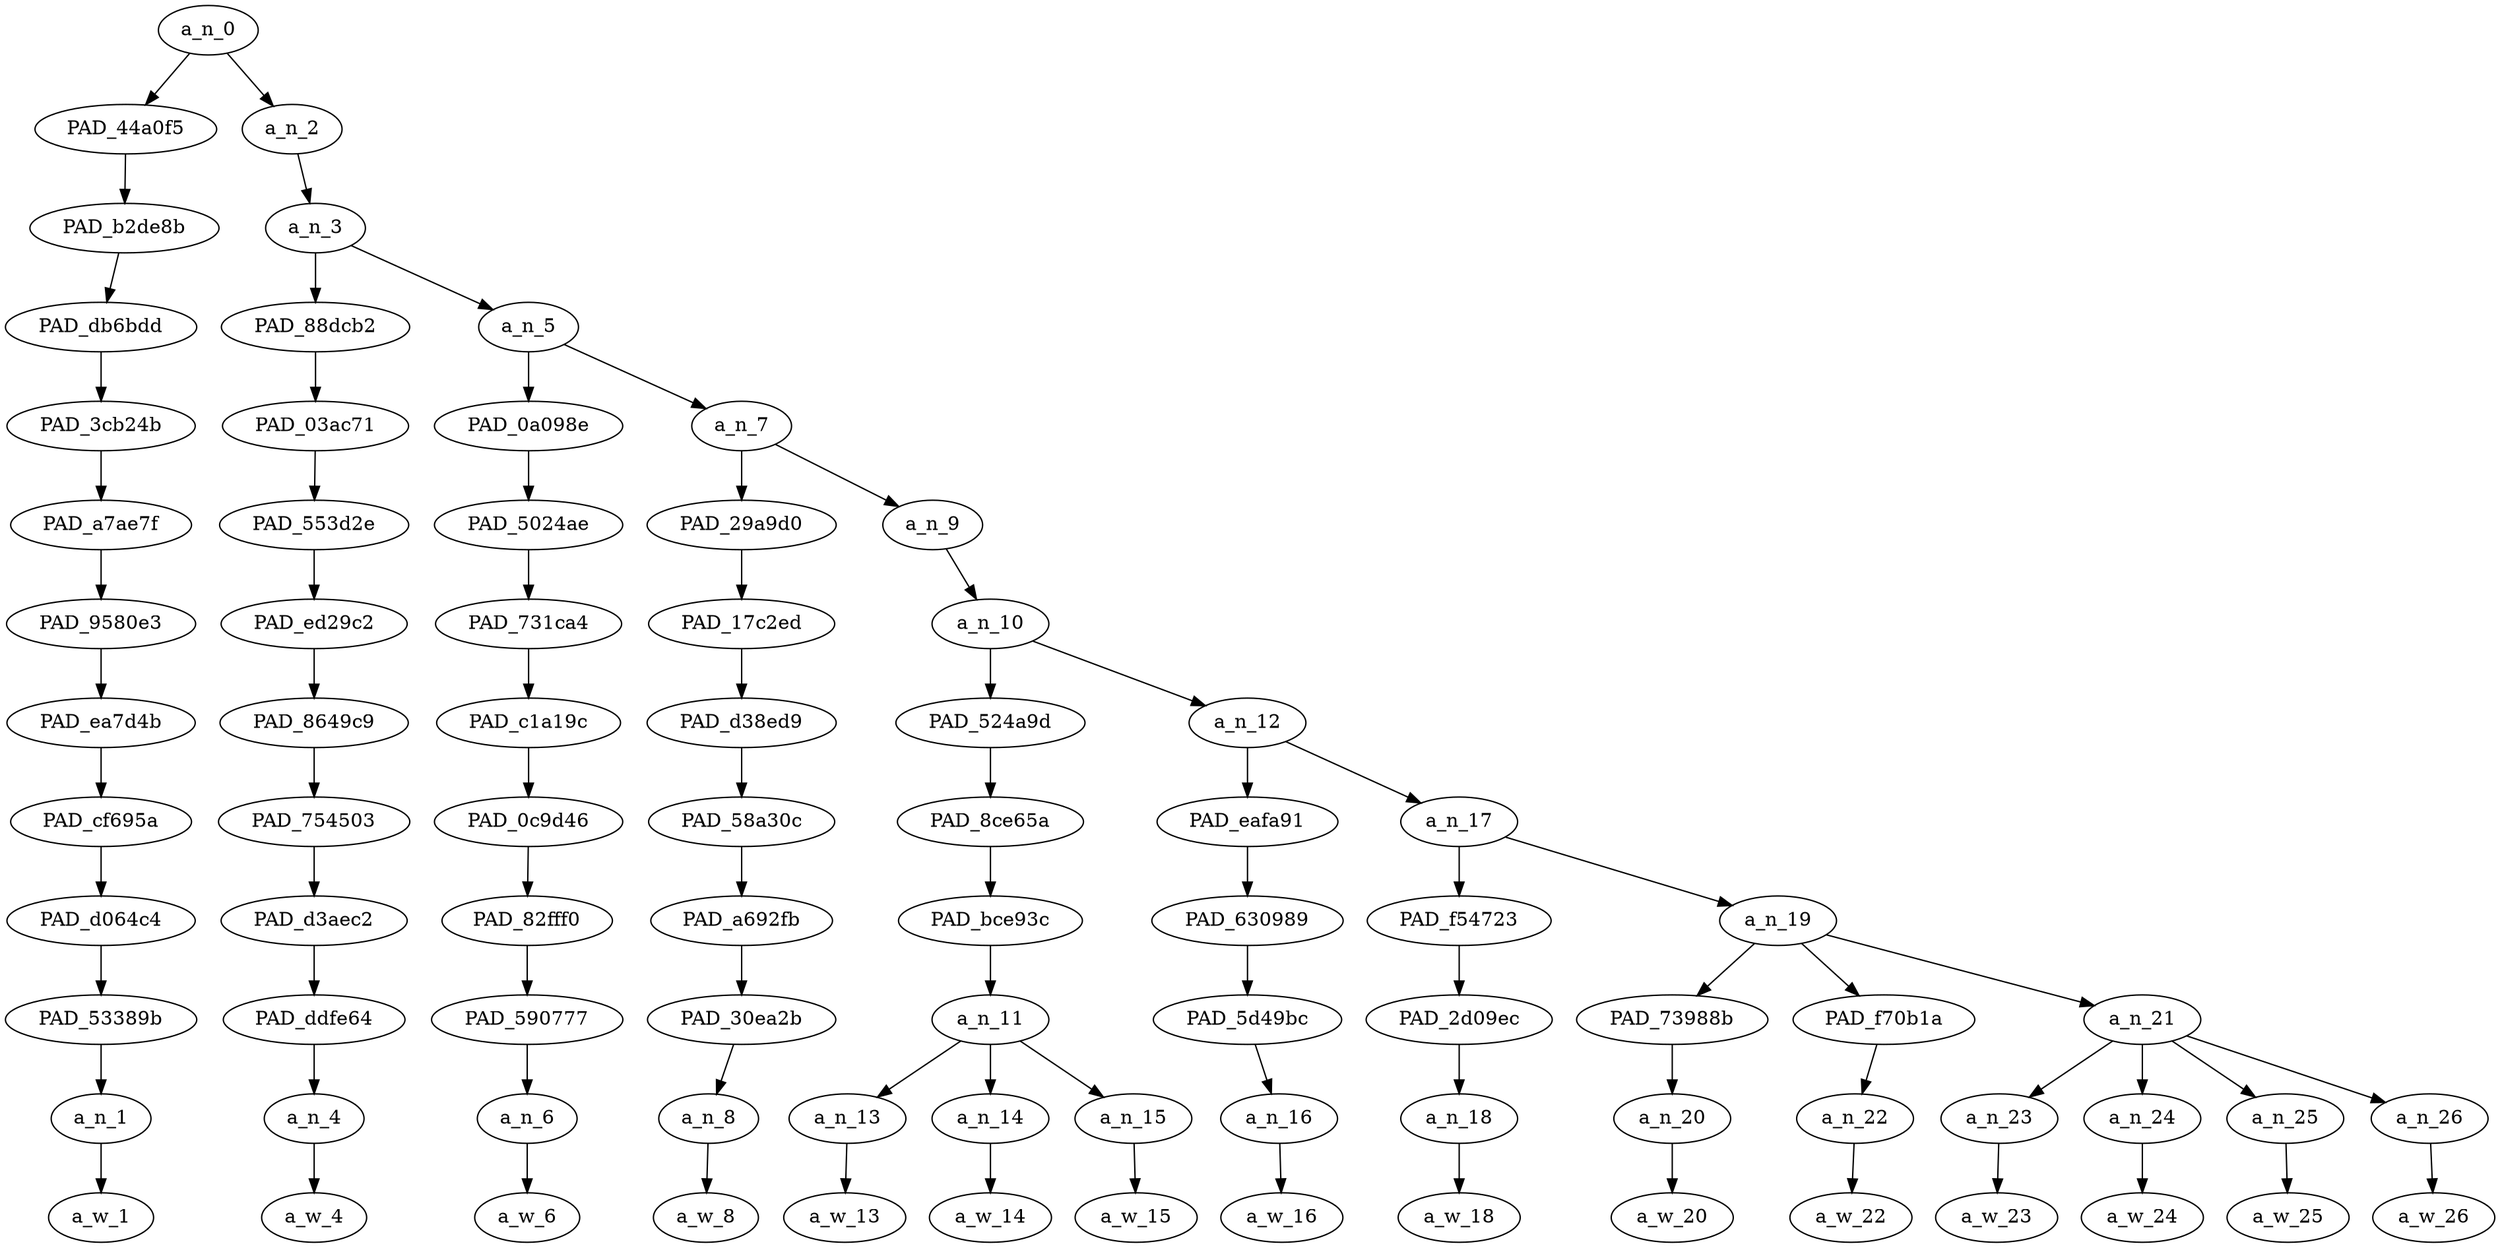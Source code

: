 strict digraph "" {
	a_n_0	[div_dir=1,
		index=0,
		level=12,
		pos="1.10546875,12!",
		text_span="[0, 1, 2, 3, 4, 5, 6, 7, 8, 9, 10, 11, 12, 13, 14]",
		value=1.00000001];
	PAD_44a0f5	[div_dir=1,
		index=0,
		level=11,
		pos="0.0,11!",
		text_span="[0]",
		value=0.05708117];
	a_n_0 -> PAD_44a0f5;
	a_n_2	[div_dir=1,
		index=1,
		level=11,
		pos="2.2109375,11!",
		text_span="[1, 2, 3, 4, 5, 6, 7, 8, 9, 10, 11, 12, 13, 14]",
		value=0.94193352];
	a_n_0 -> a_n_2;
	PAD_b2de8b	[div_dir=1,
		index=0,
		level=10,
		pos="0.0,10!",
		text_span="[0]",
		value=0.05708117];
	PAD_44a0f5 -> PAD_b2de8b;
	PAD_db6bdd	[div_dir=1,
		index=0,
		level=9,
		pos="0.0,9!",
		text_span="[0]",
		value=0.05708117];
	PAD_b2de8b -> PAD_db6bdd;
	PAD_3cb24b	[div_dir=1,
		index=0,
		level=8,
		pos="0.0,8!",
		text_span="[0]",
		value=0.05708117];
	PAD_db6bdd -> PAD_3cb24b;
	PAD_a7ae7f	[div_dir=1,
		index=0,
		level=7,
		pos="0.0,7!",
		text_span="[0]",
		value=0.05708117];
	PAD_3cb24b -> PAD_a7ae7f;
	PAD_9580e3	[div_dir=1,
		index=0,
		level=6,
		pos="0.0,6!",
		text_span="[0]",
		value=0.05708117];
	PAD_a7ae7f -> PAD_9580e3;
	PAD_ea7d4b	[div_dir=1,
		index=0,
		level=5,
		pos="0.0,5!",
		text_span="[0]",
		value=0.05708117];
	PAD_9580e3 -> PAD_ea7d4b;
	PAD_cf695a	[div_dir=1,
		index=0,
		level=4,
		pos="0.0,4!",
		text_span="[0]",
		value=0.05708117];
	PAD_ea7d4b -> PAD_cf695a;
	PAD_d064c4	[div_dir=1,
		index=0,
		level=3,
		pos="0.0,3!",
		text_span="[0]",
		value=0.05708117];
	PAD_cf695a -> PAD_d064c4;
	PAD_53389b	[div_dir=1,
		index=0,
		level=2,
		pos="0.0,2!",
		text_span="[0]",
		value=0.05708117];
	PAD_d064c4 -> PAD_53389b;
	a_n_1	[div_dir=1,
		index=0,
		level=1,
		pos="0.0,1!",
		text_span="[0]",
		value=0.05708117];
	PAD_53389b -> a_n_1;
	a_w_1	[div_dir=0,
		index=0,
		level=0,
		pos="0,0!",
		text_span="[0]",
		value=who];
	a_n_1 -> a_w_1;
	a_n_3	[div_dir=1,
		index=1,
		level=10,
		pos="2.2109375,10!",
		text_span="[1, 2, 3, 4, 5, 6, 7, 8, 9, 10, 11, 12, 13, 14]",
		value=0.94102648];
	a_n_2 -> a_n_3;
	PAD_88dcb2	[div_dir=1,
		index=1,
		level=9,
		pos="1.0,9!",
		text_span="[1]",
		value=0.02952037];
	a_n_3 -> PAD_88dcb2;
	a_n_5	[div_dir=1,
		index=2,
		level=9,
		pos="3.421875,9!",
		text_span="[2, 3, 4, 5, 6, 7, 8, 9, 10, 11, 12, 13, 14]",
		value=0.91059907];
	a_n_3 -> a_n_5;
	PAD_03ac71	[div_dir=1,
		index=1,
		level=8,
		pos="1.0,8!",
		text_span="[1]",
		value=0.02952037];
	PAD_88dcb2 -> PAD_03ac71;
	PAD_553d2e	[div_dir=1,
		index=1,
		level=7,
		pos="1.0,7!",
		text_span="[1]",
		value=0.02952037];
	PAD_03ac71 -> PAD_553d2e;
	PAD_ed29c2	[div_dir=1,
		index=1,
		level=6,
		pos="1.0,6!",
		text_span="[1]",
		value=0.02952037];
	PAD_553d2e -> PAD_ed29c2;
	PAD_8649c9	[div_dir=1,
		index=1,
		level=5,
		pos="1.0,5!",
		text_span="[1]",
		value=0.02952037];
	PAD_ed29c2 -> PAD_8649c9;
	PAD_754503	[div_dir=1,
		index=1,
		level=4,
		pos="1.0,4!",
		text_span="[1]",
		value=0.02952037];
	PAD_8649c9 -> PAD_754503;
	PAD_d3aec2	[div_dir=1,
		index=1,
		level=3,
		pos="1.0,3!",
		text_span="[1]",
		value=0.02952037];
	PAD_754503 -> PAD_d3aec2;
	PAD_ddfe64	[div_dir=1,
		index=1,
		level=2,
		pos="1.0,2!",
		text_span="[1]",
		value=0.02952037];
	PAD_d3aec2 -> PAD_ddfe64;
	a_n_4	[div_dir=1,
		index=1,
		level=1,
		pos="1.0,1!",
		text_span="[1]",
		value=0.02952037];
	PAD_ddfe64 -> a_n_4;
	a_w_4	[div_dir=0,
		index=1,
		level=0,
		pos="1,0!",
		text_span="[1]",
		value=would];
	a_n_4 -> a_w_4;
	PAD_0a098e	[div_dir=1,
		index=2,
		level=8,
		pos="2.0,8!",
		text_span="[2]",
		value=0.03415714];
	a_n_5 -> PAD_0a098e;
	a_n_7	[div_dir=1,
		index=3,
		level=8,
		pos="4.84375,8!",
		text_span="[3, 4, 5, 6, 7, 8, 9, 10, 11, 12, 13, 14]",
		value=0.87553421];
	a_n_5 -> a_n_7;
	PAD_5024ae	[div_dir=1,
		index=2,
		level=7,
		pos="2.0,7!",
		text_span="[2]",
		value=0.03415714];
	PAD_0a098e -> PAD_5024ae;
	PAD_731ca4	[div_dir=1,
		index=2,
		level=6,
		pos="2.0,6!",
		text_span="[2]",
		value=0.03415714];
	PAD_5024ae -> PAD_731ca4;
	PAD_c1a19c	[div_dir=1,
		index=2,
		level=5,
		pos="2.0,5!",
		text_span="[2]",
		value=0.03415714];
	PAD_731ca4 -> PAD_c1a19c;
	PAD_0c9d46	[div_dir=1,
		index=2,
		level=4,
		pos="2.0,4!",
		text_span="[2]",
		value=0.03415714];
	PAD_c1a19c -> PAD_0c9d46;
	PAD_82fff0	[div_dir=1,
		index=2,
		level=3,
		pos="2.0,3!",
		text_span="[2]",
		value=0.03415714];
	PAD_0c9d46 -> PAD_82fff0;
	PAD_590777	[div_dir=1,
		index=2,
		level=2,
		pos="2.0,2!",
		text_span="[2]",
		value=0.03415714];
	PAD_82fff0 -> PAD_590777;
	a_n_6	[div_dir=1,
		index=2,
		level=1,
		pos="2.0,1!",
		text_span="[2]",
		value=0.03415714];
	PAD_590777 -> a_n_6;
	a_w_6	[div_dir=0,
		index=2,
		level=0,
		pos="2,0!",
		text_span="[2]",
		value=have];
	a_n_6 -> a_w_6;
	PAD_29a9d0	[div_dir=1,
		index=3,
		level=7,
		pos="3.0,7!",
		text_span="[3]",
		value=0.03427776];
	a_n_7 -> PAD_29a9d0;
	a_n_9	[div_dir=1,
		index=4,
		level=7,
		pos="6.6875,7!",
		text_span="[4, 5, 6, 7, 8, 9, 10, 11, 12, 13, 14]",
		value=0.84034019];
	a_n_7 -> a_n_9;
	PAD_17c2ed	[div_dir=1,
		index=3,
		level=6,
		pos="3.0,6!",
		text_span="[3]",
		value=0.03427776];
	PAD_29a9d0 -> PAD_17c2ed;
	PAD_d38ed9	[div_dir=1,
		index=3,
		level=5,
		pos="3.0,5!",
		text_span="[3]",
		value=0.03427776];
	PAD_17c2ed -> PAD_d38ed9;
	PAD_58a30c	[div_dir=1,
		index=3,
		level=4,
		pos="3.0,4!",
		text_span="[3]",
		value=0.03427776];
	PAD_d38ed9 -> PAD_58a30c;
	PAD_a692fb	[div_dir=1,
		index=3,
		level=3,
		pos="3.0,3!",
		text_span="[3]",
		value=0.03427776];
	PAD_58a30c -> PAD_a692fb;
	PAD_30ea2b	[div_dir=1,
		index=3,
		level=2,
		pos="3.0,2!",
		text_span="[3]",
		value=0.03427776];
	PAD_a692fb -> PAD_30ea2b;
	a_n_8	[div_dir=1,
		index=3,
		level=1,
		pos="3.0,1!",
		text_span="[3]",
		value=0.03427776];
	PAD_30ea2b -> a_n_8;
	a_w_8	[div_dir=0,
		index=3,
		level=0,
		pos="3,0!",
		text_span="[3]",
		value=thought];
	a_n_8 -> a_w_8;
	a_n_10	[div_dir=1,
		index=4,
		level=6,
		pos="6.6875,6!",
		text_span="[4, 5, 6, 7, 8, 9, 10, 11, 12, 13, 14]",
		value=0.83939841];
	a_n_9 -> a_n_10;
	PAD_524a9d	[div_dir=1,
		index=4,
		level=5,
		pos="5.0,5!",
		text_span="[4, 5, 6]",
		value=0.35602434];
	a_n_10 -> PAD_524a9d;
	a_n_12	[div_dir=1,
		index=5,
		level=5,
		pos="8.375,5!",
		text_span="[7, 8, 9, 10, 11, 12, 13, 14]",
		value=0.48243228];
	a_n_10 -> a_n_12;
	PAD_8ce65a	[div_dir=1,
		index=4,
		level=4,
		pos="5.0,4!",
		text_span="[4, 5, 6]",
		value=0.35602434];
	PAD_524a9d -> PAD_8ce65a;
	PAD_bce93c	[div_dir=1,
		index=4,
		level=3,
		pos="5.0,3!",
		text_span="[4, 5, 6]",
		value=0.35602434];
	PAD_8ce65a -> PAD_bce93c;
	a_n_11	[div_dir=1,
		index=4,
		level=2,
		pos="5.0,2!",
		text_span="[4, 5, 6]",
		value=0.35602434];
	PAD_bce93c -> a_n_11;
	a_n_13	[div_dir=1,
		index=4,
		level=1,
		pos="4.0,1!",
		text_span="[4]",
		value=0.06633716];
	a_n_11 -> a_n_13;
	a_n_14	[div_dir=1,
		index=5,
		level=1,
		pos="5.0,1!",
		text_span="[5]",
		value=0.22718950];
	a_n_11 -> a_n_14;
	a_n_15	[div_dir=1,
		index=6,
		level=1,
		pos="6.0,1!",
		text_span="[6]",
		value=0.06139071];
	a_n_11 -> a_n_15;
	a_w_13	[div_dir=0,
		index=4,
		level=0,
		pos="4,0!",
		text_span="[4]",
		value=my];
	a_n_13 -> a_w_13;
	a_w_14	[div_dir=0,
		index=5,
		level=0,
		pos="5,0!",
		text_span="[5]",
		value=nigger];
	a_n_14 -> a_w_14;
	a_w_15	[div_dir=0,
		index=6,
		level=0,
		pos="6,0!",
		text_span="[6]",
		value=ass];
	a_n_15 -> a_w_15;
	PAD_eafa91	[div_dir=1,
		index=5,
		level=4,
		pos="7.0,4!",
		text_span="[7]",
		value=0.02782879];
	a_n_12 -> PAD_eafa91;
	a_n_17	[div_dir=1,
		index=6,
		level=4,
		pos="9.75,4!",
		text_span="[8, 9, 10, 11, 12, 13, 14]",
		value=0.45420099];
	a_n_12 -> a_n_17;
	PAD_630989	[div_dir=1,
		index=5,
		level=3,
		pos="7.0,3!",
		text_span="[7]",
		value=0.02782879];
	PAD_eafa91 -> PAD_630989;
	PAD_5d49bc	[div_dir=1,
		index=5,
		level=2,
		pos="7.0,2!",
		text_span="[7]",
		value=0.02782879];
	PAD_630989 -> PAD_5d49bc;
	a_n_16	[div_dir=1,
		index=7,
		level=1,
		pos="7.0,1!",
		text_span="[7]",
		value=0.02782879];
	PAD_5d49bc -> a_n_16;
	a_w_16	[div_dir=0,
		index=7,
		level=0,
		pos="7,0!",
		text_span="[7]",
		value=would1];
	a_n_16 -> a_w_16;
	PAD_f54723	[div_dir=1,
		index=6,
		level=3,
		pos="8.0,3!",
		text_span="[8]",
		value=0.02919442];
	a_n_17 -> PAD_f54723;
	a_n_19	[div_dir=1,
		index=7,
		level=3,
		pos="11.5,3!",
		text_span="[9, 10, 11, 12, 13, 14]",
		value=0.42465014];
	a_n_17 -> a_n_19;
	PAD_2d09ec	[div_dir=1,
		index=6,
		level=2,
		pos="8.0,2!",
		text_span="[8]",
		value=0.02919442];
	PAD_f54723 -> PAD_2d09ec;
	a_n_18	[div_dir=1,
		index=8,
		level=1,
		pos="8.0,1!",
		text_span="[8]",
		value=0.02919442];
	PAD_2d09ec -> a_n_18;
	a_w_18	[div_dir=0,
		index=8,
		level=0,
		pos="8,0!",
		text_span="[8]",
		value=be];
	a_n_18 -> a_w_18;
	PAD_73988b	[div_dir=1,
		index=7,
		level=2,
		pos="9.0,2!",
		text_span="[9]",
		value=0.05830486];
	a_n_19 -> PAD_73988b;
	PAD_f70b1a	[div_dir=-1,
		index=9,
		level=2,
		pos="14.0,2!",
		text_span="[14]",
		value=0.14005370];
	a_n_19 -> PAD_f70b1a;
	a_n_21	[div_dir=1,
		index=8,
		level=2,
		pos="11.5,2!",
		text_span="[10, 11, 12, 13]",
		value=0.22597550];
	a_n_19 -> a_n_21;
	a_n_20	[div_dir=1,
		index=9,
		level=1,
		pos="9.0,1!",
		text_span="[9]",
		value=0.05830486];
	PAD_73988b -> a_n_20;
	a_w_20	[div_dir=0,
		index=9,
		level=0,
		pos="9,0!",
		text_span="[9]",
		value=eating];
	a_n_20 -> a_w_20;
	a_n_22	[div_dir=-1,
		index=14,
		level=1,
		pos="14.0,1!",
		text_span="[14]",
		value=0.14005370];
	PAD_f70b1a -> a_n_22;
	a_w_22	[div_dir=0,
		index=14,
		level=0,
		pos="14,0!",
		text_span="[14]",
		value=lmao];
	a_n_22 -> a_w_22;
	a_n_23	[div_dir=1,
		index=10,
		level=1,
		pos="10.0,1!",
		text_span="[10]",
		value=0.03677734];
	a_n_21 -> a_n_23;
	a_n_24	[div_dir=1,
		index=11,
		level=1,
		pos="11.0,1!",
		text_span="[11]",
		value=0.06888692];
	a_n_21 -> a_n_24;
	a_n_25	[div_dir=1,
		index=12,
		level=1,
		pos="12.0,1!",
		text_span="[12]",
		value=0.04868699];
	a_n_21 -> a_n_25;
	a_n_26	[div_dir=1,
		index=13,
		level=1,
		pos="13.0,1!",
		text_span="[13]",
		value=0.07131192];
	a_n_21 -> a_n_26;
	a_w_23	[div_dir=0,
		index=10,
		level=0,
		pos="10,0!",
		text_span="[10]",
		value=some];
	a_n_23 -> a_w_23;
	a_w_24	[div_dir=0,
		index=11,
		level=0,
		pos="11,0!",
		text_span="[11]",
		value=fucking];
	a_n_24 -> a_w_24;
	a_w_25	[div_dir=0,
		index=12,
		level=0,
		pos="12,0!",
		text_span="[12]",
		value=california];
	a_n_25 -> a_w_25;
	a_w_26	[div_dir=0,
		index=13,
		level=0,
		pos="13,0!",
		text_span="[13]",
		value=rolls];
	a_n_26 -> a_w_26;
}
